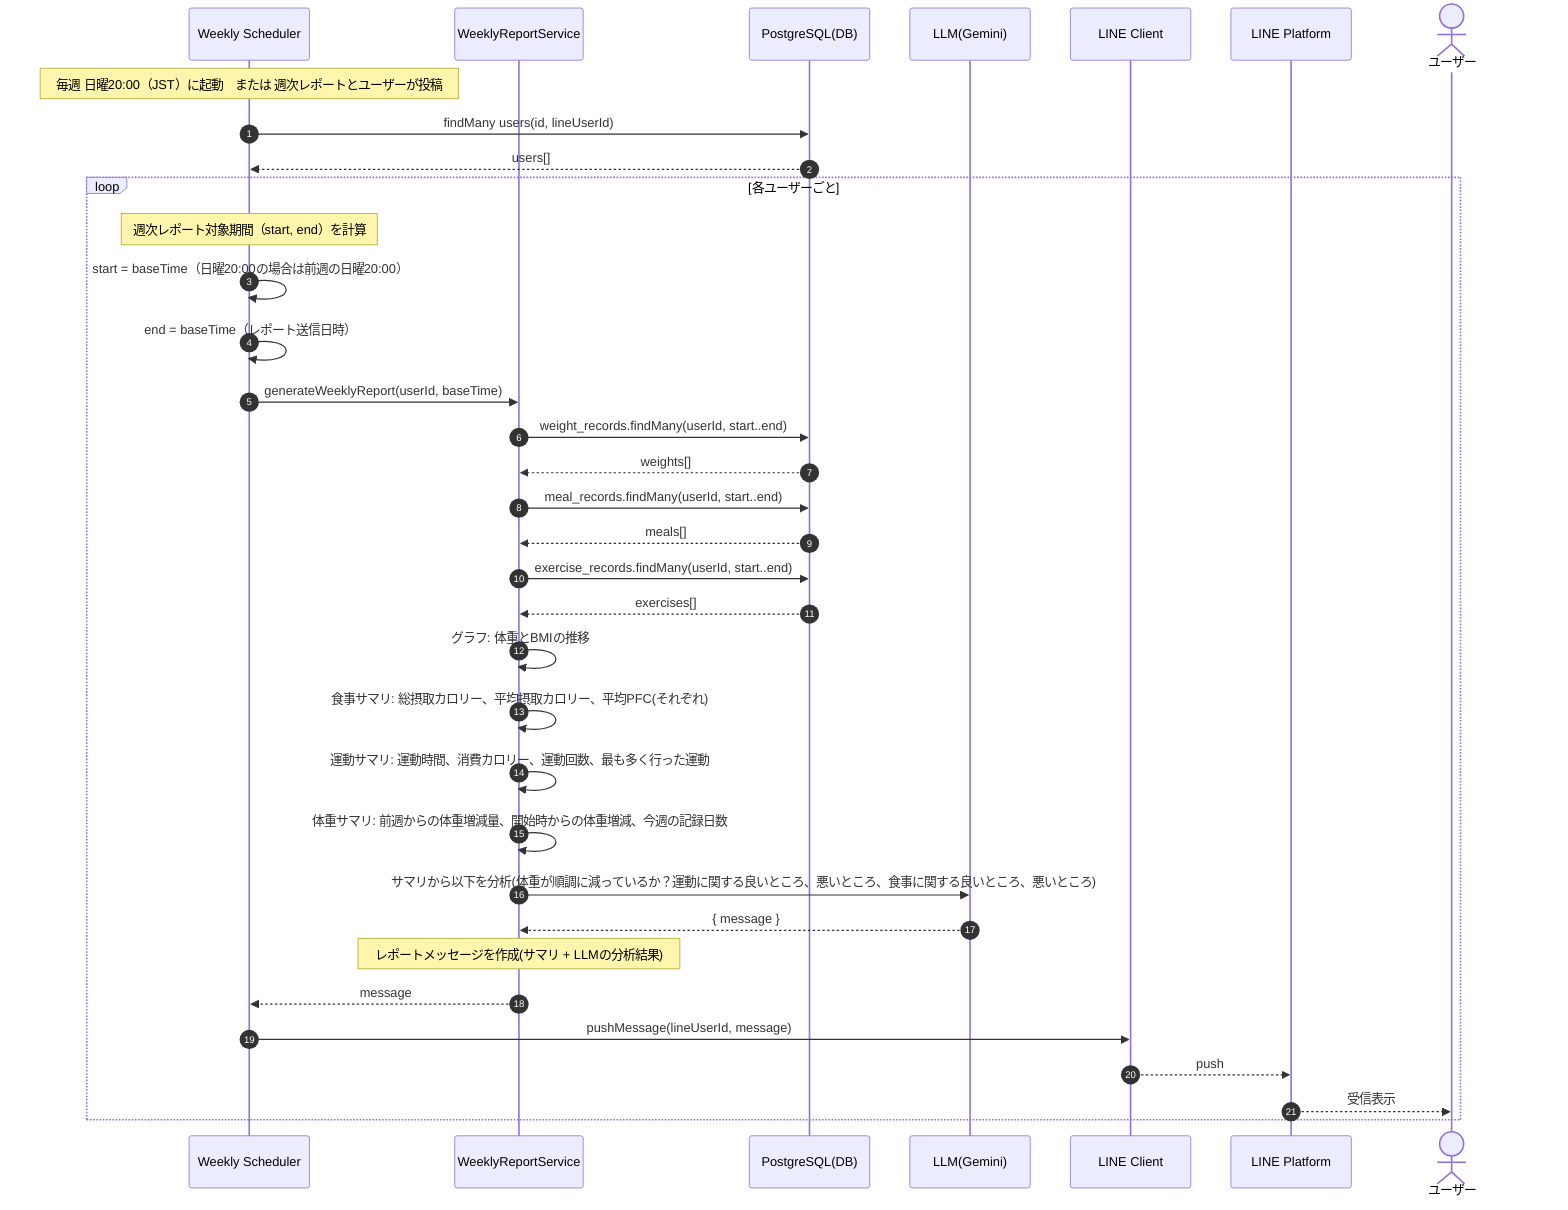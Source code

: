%% 週次レポート配信フロー（体重・食事・運動 全観点） - SequenceDiagram
sequenceDiagram
    autonumber
    participant CRON as Weekly Scheduler
    participant WRS as WeeklyReportService
    participant DB as PostgreSQL(DB)
    participant LLM as LLM(Gemini)
    participant LC as LINE Client
    participant LINE as LINE Platform
    actor User as ユーザー

    Note over CRON: 毎週 日曜20:00（JST）に起動　または 週次レポートとユーザーが投稿

    CRON->>DB: findMany users(id, lineUserId)
    DB-->>CRON: users[]

    loop 各ユーザーごと
        Note over CRON: 週次レポート対象期間（start, end）を計算
        CRON->>CRON: start = baseTime（日曜20:00の場合は前週の日曜20:00）
        CRON->>CRON: end = baseTime（レポート送信日時）
        CRON->>WRS: generateWeeklyReport(userId, baseTime)

        %% データ取得（直近1週間）
        WRS->>DB: weight_records.findMany(userId, start..end)
        DB-->>WRS: weights[]
        WRS->>DB: meal_records.findMany(userId, start..end)
        DB-->>WRS: meals[]
        WRS->>DB: exercise_records.findMany(userId, start..end)
        DB-->>WRS: exercises[]

        %% サマリ作成
        WRS->>WRS: グラフ: 体重とBMIの推移
        WRS->>WRS: 食事サマリ: 総摂取カロリー、平均摂取カロリー、平均PFC(それぞれ)
        WRS->>WRS: 運動サマリ: 運動時間、消費カロリー、運動回数、最も多く行った運動
        WRS->>WRS: 体重サマリ: 前週からの体重増減量、開始時からの体重増減、今週の記録日数

        %% LLM解析（3観点）
        WRS->>LLM: サマリから以下を分析(体重が順調に減っているか？運動に関する良いところ、悪いところ、食事に関する良いところ、悪いところ)
        LLM-->>WRS: { message }

        %% 送信
        Note over WRS: レポートメッセージを作成(サマリ + LLMの分析結果)
        WRS-->>CRON: message
        CRON->>LC: pushMessage(lineUserId, message)
        LC-->>LINE: push
        LINE-->>User: 受信表示
    end
